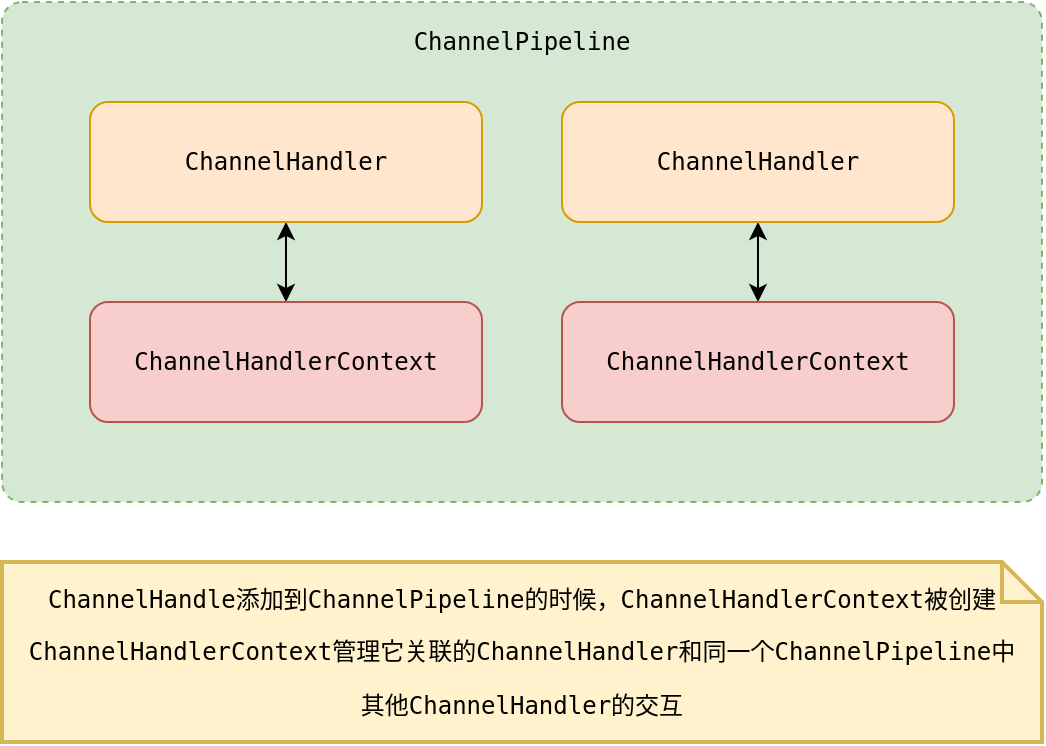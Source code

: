 <mxfile version="14.7.3" type="github">
  <diagram id="A8Fs9izFja-Wp4bvaSlW" name="Page-1">
    <mxGraphModel dx="946" dy="536" grid="1" gridSize="10" guides="1" tooltips="1" connect="1" arrows="1" fold="1" page="1" pageScale="1" pageWidth="827" pageHeight="1169" math="0" shadow="0">
      <root>
        <mxCell id="0" />
        <mxCell id="1" parent="0" />
        <mxCell id="bRyz5A-xJ1zP-d8NRQL_-6" value="" style="html=1;align=center;verticalAlign=top;rounded=1;absoluteArcSize=1;arcSize=20;dashed=1;fillColor=#d5e8d4;strokeColor=#82b366;" parent="1" vertex="1">
          <mxGeometry x="250" y="50" width="520" height="250" as="geometry" />
        </mxCell>
        <mxCell id="SQlpGcQ3sQc6T5Xr3l-d-1" style="edgeStyle=orthogonalEdgeStyle;rounded=0;orthogonalLoop=1;jettySize=auto;html=1;exitX=0.5;exitY=1;exitDx=0;exitDy=0;entryX=0.5;entryY=0;entryDx=0;entryDy=0;startArrow=classic;startFill=1;" edge="1" parent="1" source="bRyz5A-xJ1zP-d8NRQL_-2" target="bRyz5A-xJ1zP-d8NRQL_-4">
          <mxGeometry relative="1" as="geometry" />
        </mxCell>
        <mxCell id="bRyz5A-xJ1zP-d8NRQL_-2" value="&lt;pre&gt;&lt;pre&gt;ChannelHandler&lt;/pre&gt;&lt;/pre&gt;" style="rounded=1;whiteSpace=wrap;html=1;fillColor=#ffe6cc;strokeColor=#d79b00;" parent="1" vertex="1">
          <mxGeometry x="294" y="100" width="196" height="60" as="geometry" />
        </mxCell>
        <mxCell id="SQlpGcQ3sQc6T5Xr3l-d-2" style="edgeStyle=orthogonalEdgeStyle;rounded=0;orthogonalLoop=1;jettySize=auto;html=1;exitX=0.5;exitY=1;exitDx=0;exitDy=0;entryX=0.5;entryY=0;entryDx=0;entryDy=0;startArrow=classic;startFill=1;" edge="1" parent="1" source="bRyz5A-xJ1zP-d8NRQL_-3" target="bRyz5A-xJ1zP-d8NRQL_-5">
          <mxGeometry relative="1" as="geometry" />
        </mxCell>
        <mxCell id="bRyz5A-xJ1zP-d8NRQL_-3" value="&lt;pre&gt;&lt;pre&gt;ChannelHandler&lt;/pre&gt;&lt;/pre&gt;" style="rounded=1;whiteSpace=wrap;html=1;fillColor=#ffe6cc;strokeColor=#d79b00;" parent="1" vertex="1">
          <mxGeometry x="530" y="100" width="196" height="60" as="geometry" />
        </mxCell>
        <mxCell id="bRyz5A-xJ1zP-d8NRQL_-4" value="&lt;pre&gt;&lt;pre&gt;&lt;pre&gt;&lt;pre&gt;ChannelHandlerContext&lt;/pre&gt;&lt;/pre&gt;&lt;/pre&gt;&lt;/pre&gt;" style="rounded=1;whiteSpace=wrap;html=1;fillColor=#f8cecc;strokeColor=#b85450;" parent="1" vertex="1">
          <mxGeometry x="294" y="200" width="196" height="60" as="geometry" />
        </mxCell>
        <mxCell id="bRyz5A-xJ1zP-d8NRQL_-5" value="&lt;pre&gt;&lt;pre&gt;&lt;pre&gt;&lt;pre&gt;ChannelHandlerContext&lt;/pre&gt;&lt;/pre&gt;&lt;/pre&gt;&lt;/pre&gt;" style="rounded=1;whiteSpace=wrap;html=1;fillColor=#f8cecc;strokeColor=#b85450;" parent="1" vertex="1">
          <mxGeometry x="530" y="200" width="196" height="60" as="geometry" />
        </mxCell>
        <mxCell id="bRyz5A-xJ1zP-d8NRQL_-7" value="&lt;pre&gt;ChannelPipeline&lt;/pre&gt;" style="text;html=1;strokeColor=none;fillColor=none;align=center;verticalAlign=middle;whiteSpace=wrap;rounded=0;" parent="1" vertex="1">
          <mxGeometry x="448" y="60" width="124" height="20" as="geometry" />
        </mxCell>
        <mxCell id="SQlpGcQ3sQc6T5Xr3l-d-3" value="&lt;pre style=&quot;color: rgb(0 , 0 , 0) ; font-size: 12px&quot;&gt;ChannelHandle添加到ChannelPipeline的时候，ChannelHandlerContext被创建&lt;/pre&gt;&lt;pre style=&quot;color: rgb(0 , 0 , 0) ; font-size: 12px&quot;&gt;&lt;pre&gt;ChannelHandlerContext管理它关联的ChannelHandler和同一个ChannelPipeline中&lt;/pre&gt;&lt;pre&gt;其他ChannelHandler的交互&lt;/pre&gt;&lt;/pre&gt;" style="shape=note;strokeWidth=2;fontSize=14;size=20;whiteSpace=wrap;html=1;fillColor=#fff2cc;strokeColor=#d6b656;fontColor=#666600;" vertex="1" parent="1">
          <mxGeometry x="250" y="330" width="520" height="90" as="geometry" />
        </mxCell>
      </root>
    </mxGraphModel>
  </diagram>
</mxfile>
